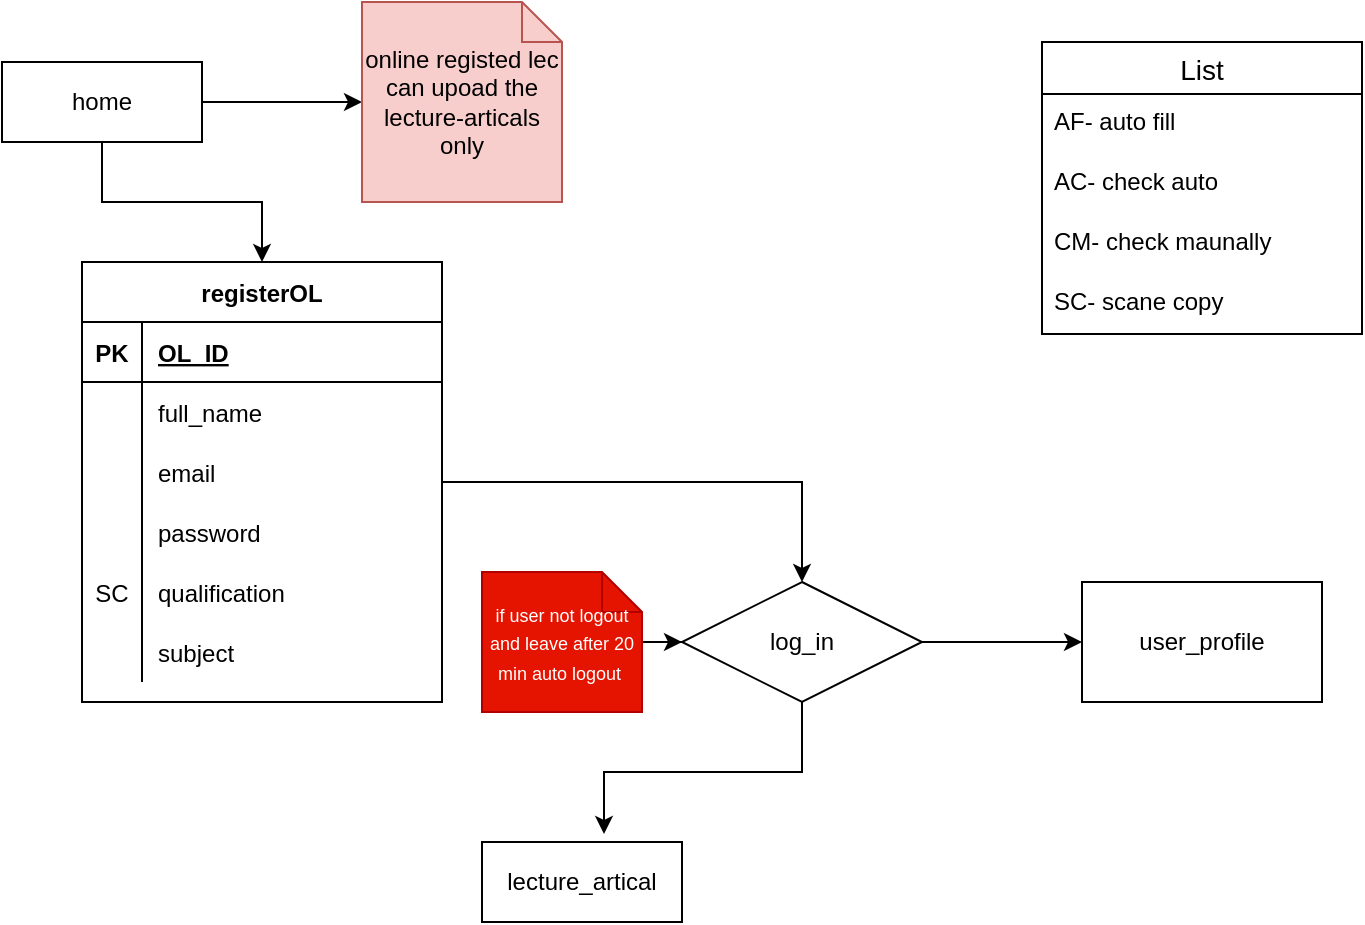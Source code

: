 <mxfile version="14.9.6" type="device"><diagram id="B1xjBym6z3pRhnXatc39" name="Page-1"><mxGraphModel dx="1422" dy="832" grid="1" gridSize="10" guides="1" tooltips="1" connect="1" arrows="1" fold="1" page="1" pageScale="1" pageWidth="850" pageHeight="1100" math="0" shadow="0"><root><mxCell id="0"/><mxCell id="1" parent="0"/><mxCell id="ZQPG9pVHz3FTqBZkSJNo-1" style="edgeStyle=orthogonalEdgeStyle;rounded=0;orthogonalLoop=1;jettySize=auto;html=1;" edge="1" parent="1" source="ZQPG9pVHz3FTqBZkSJNo-3" target="ZQPG9pVHz3FTqBZkSJNo-8"><mxGeometry relative="1" as="geometry"/></mxCell><mxCell id="ZQPG9pVHz3FTqBZkSJNo-2" style="edgeStyle=orthogonalEdgeStyle;rounded=0;orthogonalLoop=1;jettySize=auto;html=1;entryX=0;entryY=0.5;entryDx=0;entryDy=0;entryPerimeter=0;" edge="1" parent="1" source="ZQPG9pVHz3FTqBZkSJNo-3" target="ZQPG9pVHz3FTqBZkSJNo-25"><mxGeometry relative="1" as="geometry"/></mxCell><mxCell id="ZQPG9pVHz3FTqBZkSJNo-3" value="home" style="whiteSpace=wrap;html=1;align=center;" vertex="1" parent="1"><mxGeometry x="20" y="40" width="100" height="40" as="geometry"/></mxCell><mxCell id="ZQPG9pVHz3FTqBZkSJNo-4" style="edgeStyle=orthogonalEdgeStyle;rounded=0;orthogonalLoop=1;jettySize=auto;html=1;entryX=0.61;entryY=-0.1;entryDx=0;entryDy=0;entryPerimeter=0;" edge="1" parent="1" source="ZQPG9pVHz3FTqBZkSJNo-6" target="ZQPG9pVHz3FTqBZkSJNo-24"><mxGeometry relative="1" as="geometry"/></mxCell><mxCell id="ZQPG9pVHz3FTqBZkSJNo-43" value="" style="edgeStyle=orthogonalEdgeStyle;rounded=0;orthogonalLoop=1;jettySize=auto;html=1;" edge="1" parent="1" source="ZQPG9pVHz3FTqBZkSJNo-6" target="ZQPG9pVHz3FTqBZkSJNo-42"><mxGeometry relative="1" as="geometry"/></mxCell><mxCell id="ZQPG9pVHz3FTqBZkSJNo-6" value="log_in" style="shape=rhombus;perimeter=rhombusPerimeter;whiteSpace=wrap;html=1;align=center;" vertex="1" parent="1"><mxGeometry x="360" y="300" width="120" height="60" as="geometry"/></mxCell><mxCell id="ZQPG9pVHz3FTqBZkSJNo-7" style="edgeStyle=orthogonalEdgeStyle;rounded=0;orthogonalLoop=1;jettySize=auto;html=1;entryX=0.5;entryY=0;entryDx=0;entryDy=0;" edge="1" parent="1" source="ZQPG9pVHz3FTqBZkSJNo-8" target="ZQPG9pVHz3FTqBZkSJNo-6"><mxGeometry relative="1" as="geometry"/></mxCell><mxCell id="ZQPG9pVHz3FTqBZkSJNo-8" value="registerOL" style="shape=table;startSize=30;container=1;collapsible=1;childLayout=tableLayout;fixedRows=1;rowLines=0;fontStyle=1;align=center;resizeLast=1;" vertex="1" parent="1"><mxGeometry x="60" y="140" width="180" height="220" as="geometry"/></mxCell><mxCell id="ZQPG9pVHz3FTqBZkSJNo-9" value="" style="shape=partialRectangle;collapsible=0;dropTarget=0;pointerEvents=0;fillColor=none;top=0;left=0;bottom=1;right=0;points=[[0,0.5],[1,0.5]];portConstraint=eastwest;" vertex="1" parent="ZQPG9pVHz3FTqBZkSJNo-8"><mxGeometry y="30" width="180" height="30" as="geometry"/></mxCell><mxCell id="ZQPG9pVHz3FTqBZkSJNo-10" value="PK" style="shape=partialRectangle;connectable=0;fillColor=none;top=0;left=0;bottom=0;right=0;fontStyle=1;overflow=hidden;" vertex="1" parent="ZQPG9pVHz3FTqBZkSJNo-9"><mxGeometry width="30" height="30" as="geometry"/></mxCell><mxCell id="ZQPG9pVHz3FTqBZkSJNo-11" value="OL_ID" style="shape=partialRectangle;connectable=0;fillColor=none;top=0;left=0;bottom=0;right=0;align=left;spacingLeft=6;fontStyle=5;overflow=hidden;" vertex="1" parent="ZQPG9pVHz3FTqBZkSJNo-9"><mxGeometry x="30" width="150" height="30" as="geometry"/></mxCell><mxCell id="ZQPG9pVHz3FTqBZkSJNo-12" value="" style="shape=partialRectangle;collapsible=0;dropTarget=0;pointerEvents=0;fillColor=none;top=0;left=0;bottom=0;right=0;points=[[0,0.5],[1,0.5]];portConstraint=eastwest;" vertex="1" parent="ZQPG9pVHz3FTqBZkSJNo-8"><mxGeometry y="60" width="180" height="30" as="geometry"/></mxCell><mxCell id="ZQPG9pVHz3FTqBZkSJNo-13" value="" style="shape=partialRectangle;connectable=0;fillColor=none;top=0;left=0;bottom=0;right=0;editable=1;overflow=hidden;" vertex="1" parent="ZQPG9pVHz3FTqBZkSJNo-12"><mxGeometry width="30" height="30" as="geometry"/></mxCell><mxCell id="ZQPG9pVHz3FTqBZkSJNo-14" value="full_name" style="shape=partialRectangle;connectable=0;fillColor=none;top=0;left=0;bottom=0;right=0;align=left;spacingLeft=6;overflow=hidden;" vertex="1" parent="ZQPG9pVHz3FTqBZkSJNo-12"><mxGeometry x="30" width="150" height="30" as="geometry"/></mxCell><mxCell id="ZQPG9pVHz3FTqBZkSJNo-15" value="" style="shape=partialRectangle;collapsible=0;dropTarget=0;pointerEvents=0;fillColor=none;top=0;left=0;bottom=0;right=0;points=[[0,0.5],[1,0.5]];portConstraint=eastwest;" vertex="1" parent="ZQPG9pVHz3FTqBZkSJNo-8"><mxGeometry y="90" width="180" height="30" as="geometry"/></mxCell><mxCell id="ZQPG9pVHz3FTqBZkSJNo-16" value="" style="shape=partialRectangle;connectable=0;fillColor=none;top=0;left=0;bottom=0;right=0;editable=1;overflow=hidden;" vertex="1" parent="ZQPG9pVHz3FTqBZkSJNo-15"><mxGeometry width="30" height="30" as="geometry"/></mxCell><mxCell id="ZQPG9pVHz3FTqBZkSJNo-17" value="email" style="shape=partialRectangle;connectable=0;fillColor=none;top=0;left=0;bottom=0;right=0;align=left;spacingLeft=6;overflow=hidden;" vertex="1" parent="ZQPG9pVHz3FTqBZkSJNo-15"><mxGeometry x="30" width="150" height="30" as="geometry"/></mxCell><mxCell id="ZQPG9pVHz3FTqBZkSJNo-18" value="" style="shape=partialRectangle;collapsible=0;dropTarget=0;pointerEvents=0;fillColor=none;top=0;left=0;bottom=0;right=0;points=[[0,0.5],[1,0.5]];portConstraint=eastwest;" vertex="1" parent="ZQPG9pVHz3FTqBZkSJNo-8"><mxGeometry y="120" width="180" height="30" as="geometry"/></mxCell><mxCell id="ZQPG9pVHz3FTqBZkSJNo-19" value="" style="shape=partialRectangle;connectable=0;fillColor=none;top=0;left=0;bottom=0;right=0;editable=1;overflow=hidden;" vertex="1" parent="ZQPG9pVHz3FTqBZkSJNo-18"><mxGeometry width="30" height="30" as="geometry"/></mxCell><mxCell id="ZQPG9pVHz3FTqBZkSJNo-20" value="password" style="shape=partialRectangle;connectable=0;fillColor=none;top=0;left=0;bottom=0;right=0;align=left;spacingLeft=6;overflow=hidden;" vertex="1" parent="ZQPG9pVHz3FTqBZkSJNo-18"><mxGeometry x="30" width="150" height="30" as="geometry"/></mxCell><mxCell id="ZQPG9pVHz3FTqBZkSJNo-29" value="" style="shape=partialRectangle;collapsible=0;dropTarget=0;pointerEvents=0;fillColor=none;top=0;left=0;bottom=0;right=0;points=[[0,0.5],[1,0.5]];portConstraint=eastwest;" vertex="1" parent="ZQPG9pVHz3FTqBZkSJNo-8"><mxGeometry y="150" width="180" height="30" as="geometry"/></mxCell><mxCell id="ZQPG9pVHz3FTqBZkSJNo-30" value="SC" style="shape=partialRectangle;connectable=0;fillColor=none;top=0;left=0;bottom=0;right=0;editable=1;overflow=hidden;" vertex="1" parent="ZQPG9pVHz3FTqBZkSJNo-29"><mxGeometry width="30" height="30" as="geometry"/></mxCell><mxCell id="ZQPG9pVHz3FTqBZkSJNo-31" value="qualification" style="shape=partialRectangle;connectable=0;fillColor=none;top=0;left=0;bottom=0;right=0;align=left;spacingLeft=6;overflow=hidden;" vertex="1" parent="ZQPG9pVHz3FTqBZkSJNo-29"><mxGeometry x="30" width="150" height="30" as="geometry"/></mxCell><mxCell id="ZQPG9pVHz3FTqBZkSJNo-39" value="" style="shape=partialRectangle;collapsible=0;dropTarget=0;pointerEvents=0;fillColor=none;top=0;left=0;bottom=0;right=0;points=[[0,0.5],[1,0.5]];portConstraint=eastwest;" vertex="1" parent="ZQPG9pVHz3FTqBZkSJNo-8"><mxGeometry y="180" width="180" height="30" as="geometry"/></mxCell><mxCell id="ZQPG9pVHz3FTqBZkSJNo-40" value="" style="shape=partialRectangle;connectable=0;fillColor=none;top=0;left=0;bottom=0;right=0;editable=1;overflow=hidden;" vertex="1" parent="ZQPG9pVHz3FTqBZkSJNo-39"><mxGeometry width="30" height="30" as="geometry"/></mxCell><mxCell id="ZQPG9pVHz3FTqBZkSJNo-41" value="subject" style="shape=partialRectangle;connectable=0;fillColor=none;top=0;left=0;bottom=0;right=0;align=left;spacingLeft=6;overflow=hidden;" vertex="1" parent="ZQPG9pVHz3FTqBZkSJNo-39"><mxGeometry x="30" width="150" height="30" as="geometry"/></mxCell><mxCell id="ZQPG9pVHz3FTqBZkSJNo-24" value="lecture_artical" style="whiteSpace=wrap;html=1;align=center;" vertex="1" parent="1"><mxGeometry x="260" y="430" width="100" height="40" as="geometry"/></mxCell><mxCell id="ZQPG9pVHz3FTqBZkSJNo-25" value="online registed lec can upoad the lecture-articals only" style="shape=note;size=20;whiteSpace=wrap;html=1;fillColor=#f8cecc;strokeColor=#b85450;" vertex="1" parent="1"><mxGeometry x="200" y="10" width="100" height="100" as="geometry"/></mxCell><mxCell id="ZQPG9pVHz3FTqBZkSJNo-26" style="edgeStyle=orthogonalEdgeStyle;rounded=0;orthogonalLoop=1;jettySize=auto;html=1;" edge="1" parent="1" source="ZQPG9pVHz3FTqBZkSJNo-27" target="ZQPG9pVHz3FTqBZkSJNo-6"><mxGeometry relative="1" as="geometry"/></mxCell><mxCell id="ZQPG9pVHz3FTqBZkSJNo-27" value="&lt;font style=&quot;font-size: 9px&quot;&gt;if user not logout and leave after 20 min auto logout&amp;nbsp;&lt;/font&gt;" style="shape=note;size=20;whiteSpace=wrap;html=1;fillColor=#e51400;strokeColor=#B20000;fontColor=#ffffff;" vertex="1" parent="1"><mxGeometry x="260" y="295" width="80" height="70" as="geometry"/></mxCell><mxCell id="ZQPG9pVHz3FTqBZkSJNo-32" value="List" style="swimlane;fontStyle=0;childLayout=stackLayout;horizontal=1;startSize=26;horizontalStack=0;resizeParent=1;resizeParentMax=0;resizeLast=0;collapsible=1;marginBottom=0;align=center;fontSize=14;fillColor=none;" vertex="1" parent="1"><mxGeometry x="540" y="30" width="160" height="146" as="geometry"/></mxCell><mxCell id="ZQPG9pVHz3FTqBZkSJNo-33" value="AF- auto fill" style="text;strokeColor=none;fillColor=none;spacingLeft=4;spacingRight=4;overflow=hidden;rotatable=0;points=[[0,0.5],[1,0.5]];portConstraint=eastwest;fontSize=12;" vertex="1" parent="ZQPG9pVHz3FTqBZkSJNo-32"><mxGeometry y="26" width="160" height="30" as="geometry"/></mxCell><mxCell id="ZQPG9pVHz3FTqBZkSJNo-34" value="AC- check auto" style="text;strokeColor=none;fillColor=none;spacingLeft=4;spacingRight=4;overflow=hidden;rotatable=0;points=[[0,0.5],[1,0.5]];portConstraint=eastwest;fontSize=12;" vertex="1" parent="ZQPG9pVHz3FTqBZkSJNo-32"><mxGeometry y="56" width="160" height="30" as="geometry"/></mxCell><mxCell id="ZQPG9pVHz3FTqBZkSJNo-35" value="CM- check maunally" style="text;strokeColor=none;fillColor=none;spacingLeft=4;spacingRight=4;overflow=hidden;rotatable=0;points=[[0,0.5],[1,0.5]];portConstraint=eastwest;fontSize=12;" vertex="1" parent="ZQPG9pVHz3FTqBZkSJNo-32"><mxGeometry y="86" width="160" height="30" as="geometry"/></mxCell><mxCell id="ZQPG9pVHz3FTqBZkSJNo-37" value="SC- scane copy" style="text;strokeColor=none;fillColor=none;spacingLeft=4;spacingRight=4;overflow=hidden;rotatable=0;points=[[0,0.5],[1,0.5]];portConstraint=eastwest;fontSize=12;" vertex="1" parent="ZQPG9pVHz3FTqBZkSJNo-32"><mxGeometry y="116" width="160" height="30" as="geometry"/></mxCell><mxCell id="ZQPG9pVHz3FTqBZkSJNo-42" value="user_profile" style="whiteSpace=wrap;html=1;" vertex="1" parent="1"><mxGeometry x="560" y="300" width="120" height="60" as="geometry"/></mxCell></root></mxGraphModel></diagram></mxfile>